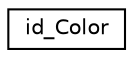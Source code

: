 digraph "Graphical Class Hierarchy"
{
 // LATEX_PDF_SIZE
  edge [fontname="Helvetica",fontsize="10",labelfontname="Helvetica",labelfontsize="10"];
  node [fontname="Helvetica",fontsize="10",shape=record];
  rankdir="LR";
  Node0 [label="id_Color",height=0.2,width=0.4,color="black", fillcolor="white", style="filled",URL="$structid___color.html",tooltip=" "];
}
